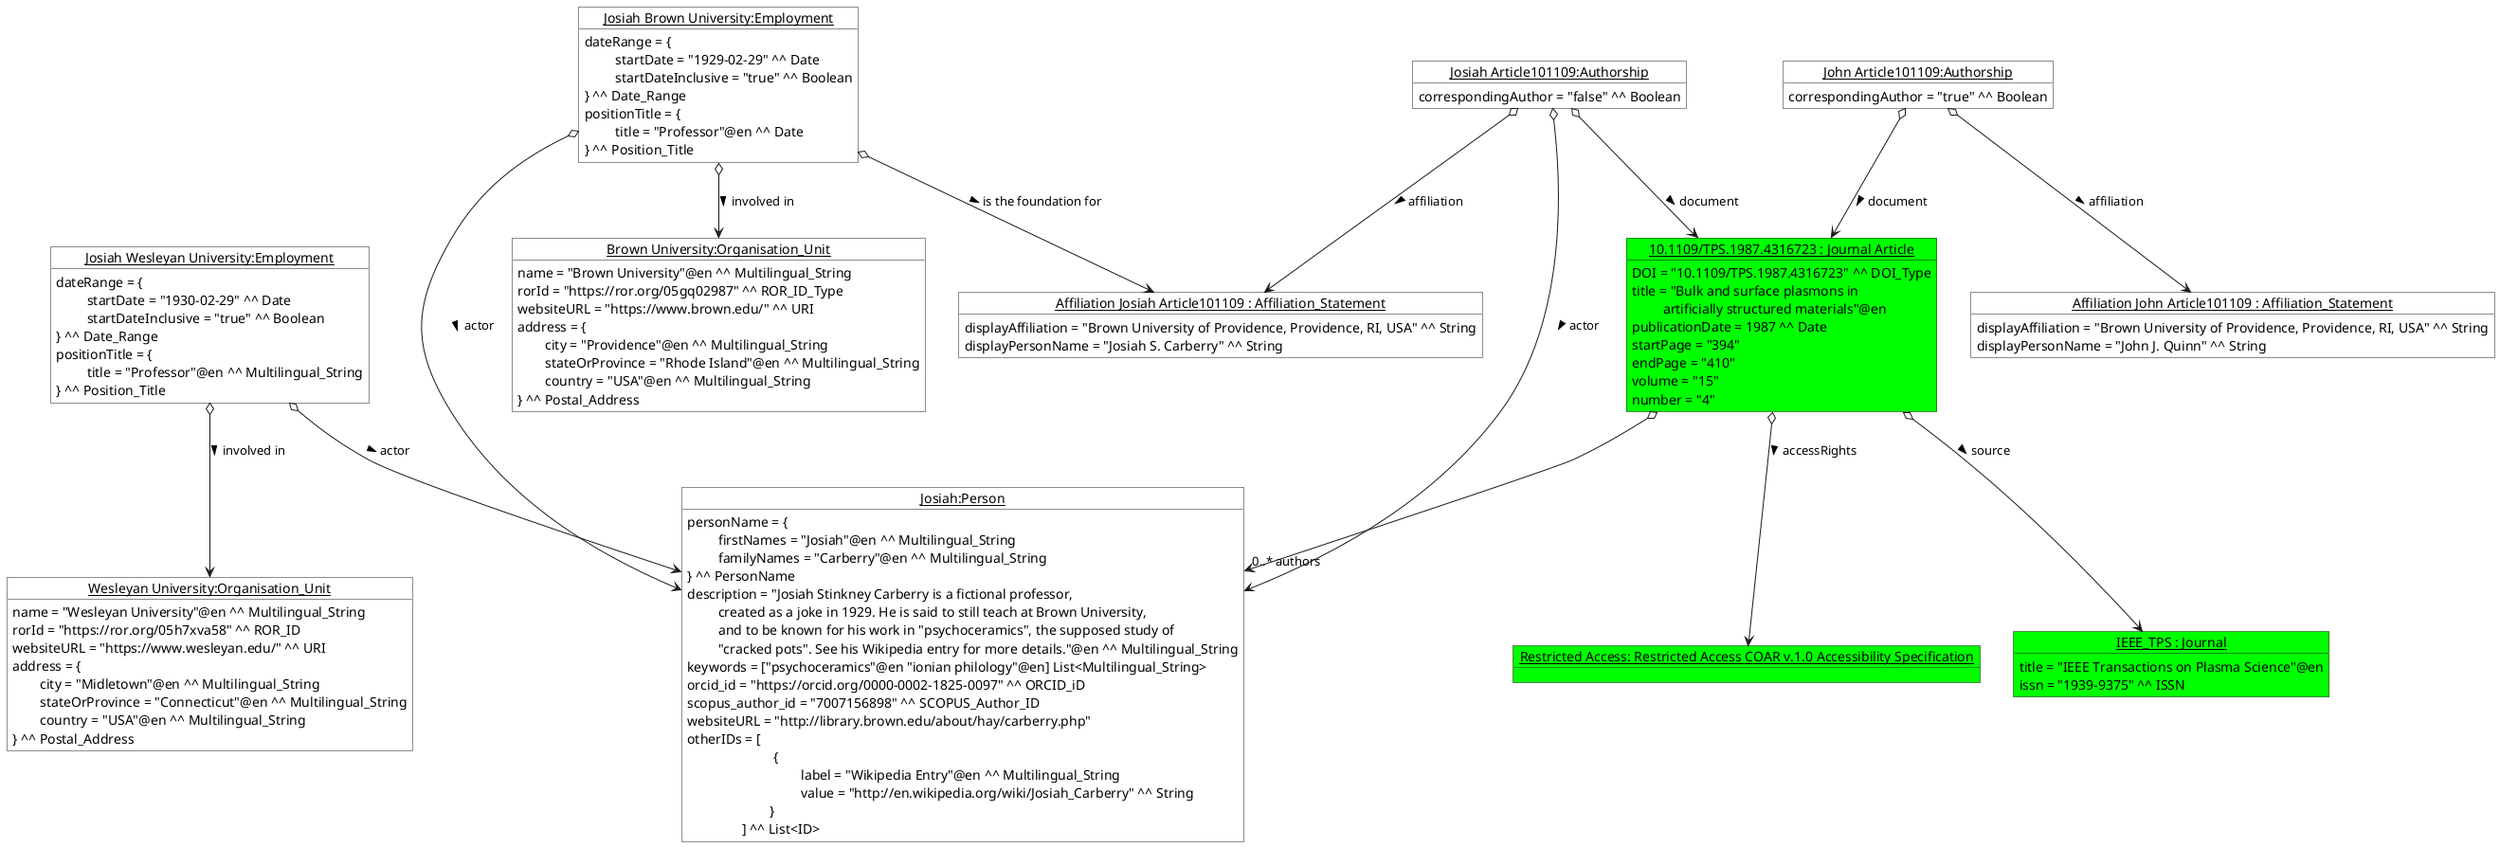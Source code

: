@startuml


    !startsub persons

        object "<u>Josiah:Person</u>" as Josiah #ffffff {
               personName = {
               \t firstNames = "Josiah"@en ^^ Multilingual_String
               \t familyNames = "Carberry"@en ^^ Multilingual_String
               } ^^ PersonName
               description = "Josiah Stinkney Carberry is a fictional professor,
               \t created as a joke in 1929. He is said to still teach at Brown University,
               \t and to be known for his work in "psychoceramics", the supposed study of
               \t "cracked pots". See his Wikipedia entry for more details."@en ^^ Multilingual_String
               keywords = ["psychoceramics"@en "ionian philology"@en] List<Multilingual_String>
               orcid_id = "https://orcid.org/0000-0002-1825-0097" ^^ ORCID_iD
               scopus_author_id = "7007156898" ^^ SCOPUS_Author_ID
               websiteURL = "http://library.brown.edu/about/hay/carberry.php"
               otherIDs = [
               \t\t\t {
               \t\t\t\t label = "Wikipedia Entry"@en ^^ Multilingual_String
               \t\t\t\t value = "http://en.wikipedia.org/wiki/Josiah_Carberry" ^^ String
               \t\t\t}
               \t\t] ^^ List<ID>
            }

    !endsub

    !startsub institutions

        object "<u>Wesleyan University:Organisation_Unit</u>" as WesleyeanUniversity #ffffff {
                name = "Wesleyan University"@en ^^ Multilingual_String
                rorId = "https://ror.org/05h7xva58" ^^ ROR_ID
                websiteURL = "https://www.wesleyan.edu/" ^^ URI
                address = {
                \tcity = "Midletown"@en ^^ Multilingual_String
                \tstateOrProvince = "Connecticut"@en ^^ Multilingual_String
                \tcountry = "USA"@en ^^ Multilingual_String
                } ^^ Postal_Address
            }

        object "<u>Brown University:Organisation_Unit</u>" as BrownUniversity #ffffff {
                name = "Brown University"@en ^^ Multilingual_String
                rorId = "https://ror.org/05gq02987" ^^ ROR_ID_Type
                websiteURL = "https://www.brown.edu/" ^^ URI
                address = {
                \tcity = "Providence"@en ^^ Multilingual_String
                \tstateOrProvince = "Rhode Island"@en ^^ Multilingual_String
                \tcountry = "USA"@en ^^ Multilingual_String
                } ^^ Postal_Address
            }

    !endsub

    !startsub employments

        object "<u>Josiah Wesleyan University:Employment</u>" as JosiahWesleyeanUniversity #ffffff {
                dateRange = {
                \t startDate = "1930-02-29" ^^ Date
                \t startDateInclusive = "true" ^^ Boolean
                } ^^ Date_Range
                positionTitle = {
                \t title = "Professor"@en ^^ Multilingual_String
                } ^^ Position_Title
            }

        object "<u>Josiah Brown University:Employment</u>" as JosiahBrownUniversity #ffffff {
                dateRange = {
                \t startDate = "1929-02-29" ^^ Date
                \t startDateInclusive = "true" ^^ Boolean
                } ^^ Date_Range
                positionTitle = {
                \t title = "Professor"@en ^^ Date
                } ^^ Position_Title
            }

        JosiahWesleyeanUniversity o--> Josiah : actor >

        JosiahBrownUniversity o--> Josiah : actor >

        JosiahWesleyeanUniversity o--> WesleyeanUniversity : involved in >

        JosiahBrownUniversity o--> BrownUniversity : involved in >

    !endsub

    !startsub articles

        object "<u>Restricted Access: Restricted Access COAR v.1.0 Accessibility Specification</u>" as RestrictedAccess #00ff00

        object "<u>IEEE_TPS : Journal</u>" as IEEE_TPS #00ff00 {
            title = "IEEE Transactions on Plasma Science"@en
            issn = "1939-9375" ^^ ISSN
        }

        object "<u>10.1109/TPS.1987.4316723 : Journal Article</u>" as Article101109 #00ff00 {
                DOI = "10.1109/TPS.1987.4316723" ^^ DOI_Type
                title = "Bulk and surface plasmons in
                \t artificially structured materials"@en
                publicationDate = 1987 ^^ Date
                startPage = "394"
                endPage = "410"
                volume = "15"
                number = "4"
        }

        Article101109 o--> IEEE_TPS : source >

        Article101109 o--> RestrictedAccess : accessRights >

        Article101109 o--> "0..* authors" Josiah

    !endsub

    !startsub authorships

         object "<u>Josiah Article101109:Authorship</u>" as JosiahArticle101109 #ffffff {
                 correspondingAuthor = "false" ^^ Boolean
         }

         object "<u>Affiliation Josiah Article101109 : Affiliation_Statement</u>" as AffiliationJosiahArticle101109 #ffffff {
                 displayAffiliation = "Brown University of Providence, Providence, RI, USA" ^^ String
                 displayPersonName = "Josiah S. Carberry" ^^ String
         }

         JosiahArticle101109 o--> AffiliationJosiahArticle101109 : affiliation >

         JosiahBrownUniversity o--> AffiliationJosiahArticle101109 : is the foundation for >

         JosiahArticle101109 o--> Josiah : actor >

         JosiahArticle101109 o--> Article101109 : document >

         object "<u>John Article101109:Authorship</u>" as JohnArticle101109 #ffffff {
                  correspondingAuthor = "true" ^^ Boolean
         }

         object "<u>Affiliation John Article101109 : Affiliation_Statement</u>" as AffiliationJohnArticle101109 #ffffff {
                  displayAffiliation = "Brown University of Providence, Providence, RI, USA" ^^ String
                  displayPersonName = "John J. Quinn" ^^ String
         }

         JohnArticle101109 o--> AffiliationJohnArticle101109 : affiliation >

         JohnArticle101109 o--> Article101109 : document >


    !endsub

@enduml